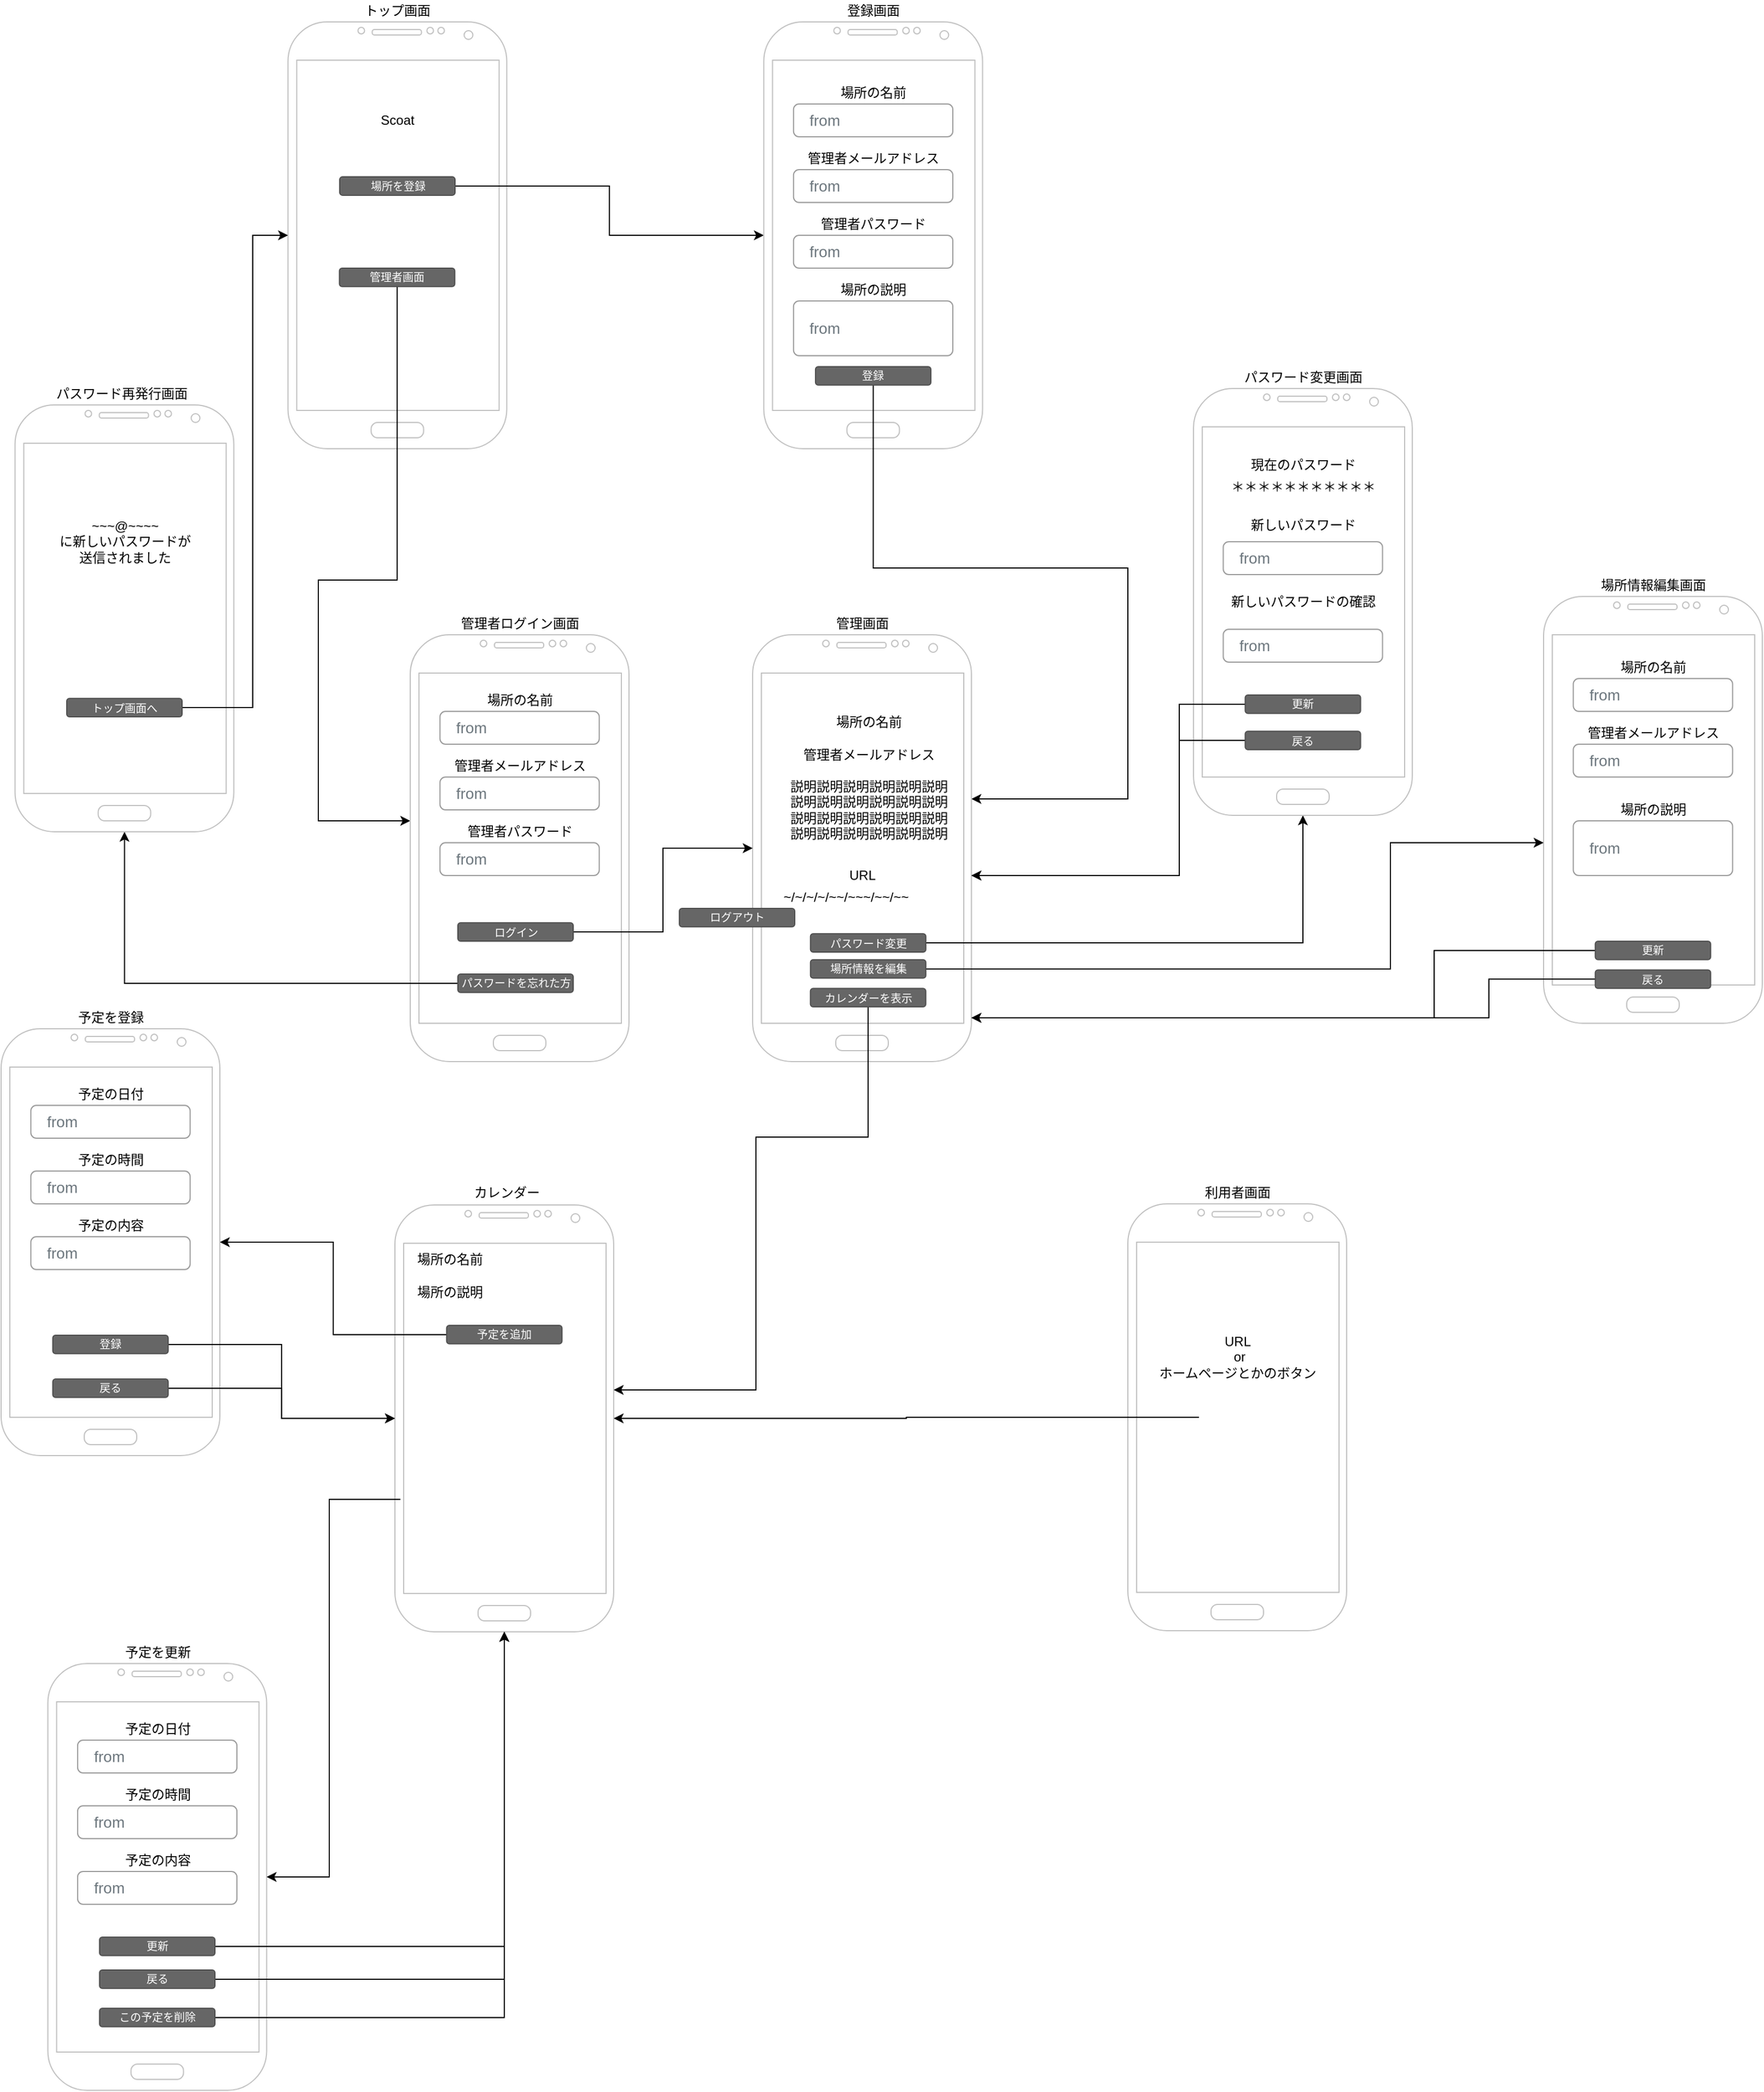 <mxfile version="14.4.4" type="device"><diagram id="Cid-E1_WpX19FYD2wdw5" name="Page-1"><mxGraphModel dx="1773" dy="589" grid="1" gridSize="10" guides="1" tooltips="1" connect="1" arrows="1" fold="1" page="1" pageScale="1" pageWidth="827" pageHeight="1169" math="0" shadow="0"><root><mxCell id="0"/><mxCell id="1" parent="0"/><mxCell id="yJybupqU7paiZ8rAt8fb-1" value="" style="verticalLabelPosition=bottom;verticalAlign=top;html=1;shadow=0;dashed=0;strokeWidth=1;shape=mxgraph.android.phone2;strokeColor=#c0c0c0;" parent="1" vertex="1"><mxGeometry x="202.25" y="20" width="200" height="390" as="geometry"/></mxCell><mxCell id="yJybupqU7paiZ8rAt8fb-7" style="edgeStyle=orthogonalEdgeStyle;rounded=0;orthogonalLoop=1;jettySize=auto;html=1;" parent="1" source="yJybupqU7paiZ8rAt8fb-2" target="yJybupqU7paiZ8rAt8fb-6" edge="1"><mxGeometry relative="1" as="geometry"/></mxCell><mxCell id="yJybupqU7paiZ8rAt8fb-2" value="場所を登録" style="rounded=1;html=1;shadow=0;dashed=0;whiteSpace=wrap;fontSize=10;fillColor=#666666;align=center;strokeColor=#4D4D4D;fontColor=#ffffff;" parent="1" vertex="1"><mxGeometry x="249.5" y="161.56" width="105.5" height="16.88" as="geometry"/></mxCell><mxCell id="yJybupqU7paiZ8rAt8fb-6" value="" style="verticalLabelPosition=bottom;verticalAlign=top;html=1;shadow=0;dashed=0;strokeWidth=1;shape=mxgraph.android.phone2;strokeColor=#c0c0c0;" parent="1" vertex="1"><mxGeometry x="637.2" y="20" width="200" height="390" as="geometry"/></mxCell><mxCell id="yJybupqU7paiZ8rAt8fb-26" value="from" style="html=1;shadow=0;dashed=0;shape=mxgraph.bootstrap.rrect;rSize=5;fillColor=none;strokeColor=#999999;align=left;spacing=15;fontSize=14;fontColor=#6C767D;" parent="1" vertex="1"><mxGeometry x="664.4" y="95" width="145.6" height="30" as="geometry"/></mxCell><mxCell id="yJybupqU7paiZ8rAt8fb-28" value="場所の名前" style="text;html=1;align=center;verticalAlign=middle;resizable=0;points=[];autosize=1;" parent="1" vertex="1"><mxGeometry x="697.2" y="75" width="80" height="20" as="geometry"/></mxCell><mxCell id="yJybupqU7paiZ8rAt8fb-50" style="edgeStyle=orthogonalEdgeStyle;rounded=0;orthogonalLoop=1;jettySize=auto;html=1;" parent="1" source="yJybupqU7paiZ8rAt8fb-29" target="yJybupqU7paiZ8rAt8fb-31" edge="1"><mxGeometry relative="1" as="geometry"><Array as="points"><mxPoint x="737" y="519"/><mxPoint x="970" y="519"/><mxPoint x="970" y="730"/></Array></mxGeometry></mxCell><mxCell id="yJybupqU7paiZ8rAt8fb-29" value="登録" style="rounded=1;html=1;shadow=0;dashed=0;whiteSpace=wrap;fontSize=10;fillColor=#666666;align=center;strokeColor=#4D4D4D;fontColor=#ffffff;" parent="1" vertex="1"><mxGeometry x="684.45" y="335" width="105.5" height="16.88" as="geometry"/></mxCell><mxCell id="yJybupqU7paiZ8rAt8fb-31" value="" style="verticalLabelPosition=bottom;verticalAlign=top;html=1;shadow=0;dashed=0;strokeWidth=1;shape=mxgraph.android.phone2;strokeColor=#c0c0c0;" parent="1" vertex="1"><mxGeometry x="627" y="580" width="200" height="390" as="geometry"/></mxCell><mxCell id="yJybupqU7paiZ8rAt8fb-33" value="" style="verticalLabelPosition=bottom;verticalAlign=top;html=1;shadow=0;dashed=0;strokeWidth=1;shape=mxgraph.android.phone2;strokeColor=#c0c0c0;" parent="1" vertex="1"><mxGeometry x="300" y="1101" width="200" height="390" as="geometry"/></mxCell><mxCell id="yJybupqU7paiZ8rAt8fb-37" value="管理者メールアドレス" style="text;html=1;align=center;verticalAlign=middle;resizable=0;points=[];autosize=1;" parent="1" vertex="1"><mxGeometry x="672.2" y="135" width="130" height="20" as="geometry"/></mxCell><mxCell id="yJybupqU7paiZ8rAt8fb-39" value="管理者パスワード" style="text;html=1;align=center;verticalAlign=middle;resizable=0;points=[];autosize=1;" parent="1" vertex="1"><mxGeometry x="682.2" y="195" width="110" height="20" as="geometry"/></mxCell><mxCell id="yJybupqU7paiZ8rAt8fb-40" value="from" style="html=1;shadow=0;dashed=0;shape=mxgraph.bootstrap.rrect;rSize=5;fillColor=none;strokeColor=#999999;align=left;spacing=15;fontSize=14;fontColor=#6C767D;" parent="1" vertex="1"><mxGeometry x="664.4" y="155" width="145.6" height="30" as="geometry"/></mxCell><mxCell id="yJybupqU7paiZ8rAt8fb-41" value="from" style="html=1;shadow=0;dashed=0;shape=mxgraph.bootstrap.rrect;rSize=5;fillColor=none;strokeColor=#999999;align=left;spacing=15;fontSize=14;fontColor=#6C767D;" parent="1" vertex="1"><mxGeometry x="664.4" y="215" width="145.6" height="30" as="geometry"/></mxCell><mxCell id="yJybupqU7paiZ8rAt8fb-42" value="場所の説明" style="text;html=1;align=center;verticalAlign=middle;resizable=0;points=[];autosize=1;" parent="1" vertex="1"><mxGeometry x="697.2" y="255" width="80" height="20" as="geometry"/></mxCell><mxCell id="yJybupqU7paiZ8rAt8fb-43" value="from" style="html=1;shadow=0;dashed=0;shape=mxgraph.bootstrap.rrect;rSize=5;fillColor=none;strokeColor=#999999;align=left;spacing=15;fontSize=14;fontColor=#6C767D;" parent="1" vertex="1"><mxGeometry x="664.4" y="275" width="145.6" height="50" as="geometry"/></mxCell><mxCell id="yJybupqU7paiZ8rAt8fb-44" value="トップ画面" style="text;html=1;align=center;verticalAlign=middle;resizable=0;points=[];autosize=1;" parent="1" vertex="1"><mxGeometry x="267.25" width="70" height="20" as="geometry"/></mxCell><mxCell id="yJybupqU7paiZ8rAt8fb-45" value="登録画面" style="text;html=1;align=center;verticalAlign=middle;resizable=0;points=[];autosize=1;" parent="1" vertex="1"><mxGeometry x="707.2" width="60" height="20" as="geometry"/></mxCell><mxCell id="yJybupqU7paiZ8rAt8fb-59" style="edgeStyle=orthogonalEdgeStyle;rounded=0;orthogonalLoop=1;jettySize=auto;html=1;" parent="1" source="yJybupqU7paiZ8rAt8fb-46" target="yJybupqU7paiZ8rAt8fb-57" edge="1"><mxGeometry relative="1" as="geometry"><Array as="points"><mxPoint x="302" y="530"/><mxPoint x="230" y="530"/><mxPoint x="230" y="750"/></Array></mxGeometry></mxCell><mxCell id="yJybupqU7paiZ8rAt8fb-46" value="管理者画面" style="rounded=1;html=1;shadow=0;dashed=0;whiteSpace=wrap;fontSize=10;fillColor=#666666;align=center;strokeColor=#4D4D4D;fontColor=#ffffff;" parent="1" vertex="1"><mxGeometry x="249.25" y="245" width="105.5" height="16.88" as="geometry"/></mxCell><mxCell id="yJybupqU7paiZ8rAt8fb-49" value="管理画面" style="text;html=1;align=center;verticalAlign=middle;resizable=0;points=[];autosize=1;" parent="1" vertex="1"><mxGeometry x="697" y="560" width="60" height="20" as="geometry"/></mxCell><mxCell id="yJybupqU7paiZ8rAt8fb-51" value="カレンダー" style="text;html=1;align=center;verticalAlign=middle;resizable=0;points=[];autosize=1;" parent="1" vertex="1"><mxGeometry x="367.25" y="1080" width="70" height="20" as="geometry"/></mxCell><mxCell id="yJybupqU7paiZ8rAt8fb-52" value="" style="verticalLabelPosition=bottom;verticalAlign=top;html=1;shadow=0;dashed=0;strokeWidth=1;shape=mxgraph.android.phone2;strokeColor=#c0c0c0;" parent="1" vertex="1"><mxGeometry x="970" y="1100" width="200" height="390" as="geometry"/></mxCell><mxCell id="yJybupqU7paiZ8rAt8fb-53" value="利用者画面" style="text;html=1;align=center;verticalAlign=middle;resizable=0;points=[];autosize=1;" parent="1" vertex="1"><mxGeometry x="1030" y="1080" width="80" height="20" as="geometry"/></mxCell><mxCell id="yJybupqU7paiZ8rAt8fb-56" style="edgeStyle=orthogonalEdgeStyle;rounded=0;orthogonalLoop=1;jettySize=auto;html=1;" parent="1" source="yJybupqU7paiZ8rAt8fb-54" target="yJybupqU7paiZ8rAt8fb-33" edge="1"><mxGeometry relative="1" as="geometry"/></mxCell><mxCell id="yJybupqU7paiZ8rAt8fb-54" value="" style="shape=image;html=1;verticalAlign=top;verticalLabelPosition=bottom;labelBackgroundColor=#ffffff;imageAspect=0;aspect=fixed;image=https://cdn4.iconfinder.com/data/icons/music-ui-solid-24px/24/link_hyperlink-2-128.png" parent="1" vertex="1"><mxGeometry x="1035" y="1260" width="70" height="70" as="geometry"/></mxCell><mxCell id="yJybupqU7paiZ8rAt8fb-55" value="URL&lt;br&gt;&amp;nbsp;or &lt;br&gt;ホームページとかのボタン" style="text;html=1;align=center;verticalAlign=middle;resizable=0;points=[];autosize=1;" parent="1" vertex="1"><mxGeometry x="990" y="1215" width="160" height="50" as="geometry"/></mxCell><mxCell id="yJybupqU7paiZ8rAt8fb-57" value="" style="verticalLabelPosition=bottom;verticalAlign=top;html=1;shadow=0;dashed=0;strokeWidth=1;shape=mxgraph.android.phone2;strokeColor=#c0c0c0;" parent="1" vertex="1"><mxGeometry x="314" y="580" width="200" height="390" as="geometry"/></mxCell><mxCell id="yJybupqU7paiZ8rAt8fb-58" value="管理者ログイン画面" style="text;html=1;align=center;verticalAlign=middle;resizable=0;points=[];autosize=1;" parent="1" vertex="1"><mxGeometry x="354" y="560" width="120" height="20" as="geometry"/></mxCell><mxCell id="yJybupqU7paiZ8rAt8fb-60" value="Scoat" style="text;html=1;align=center;verticalAlign=middle;resizable=0;points=[];autosize=1;" parent="1" vertex="1"><mxGeometry x="277.25" y="100" width="50" height="20" as="geometry"/></mxCell><mxCell id="yJybupqU7paiZ8rAt8fb-61" value="from" style="html=1;shadow=0;dashed=0;shape=mxgraph.bootstrap.rrect;rSize=5;fillColor=none;strokeColor=#999999;align=left;spacing=15;fontSize=14;fontColor=#6C767D;" parent="1" vertex="1"><mxGeometry x="341.2" y="650" width="145.6" height="30" as="geometry"/></mxCell><mxCell id="yJybupqU7paiZ8rAt8fb-62" value="管理者メールアドレス" style="text;html=1;align=center;verticalAlign=middle;resizable=0;points=[];autosize=1;" parent="1" vertex="1"><mxGeometry x="349.0" y="690" width="130" height="20" as="geometry"/></mxCell><mxCell id="yJybupqU7paiZ8rAt8fb-63" value="管理者パスワード" style="text;html=1;align=center;verticalAlign=middle;resizable=0;points=[];autosize=1;" parent="1" vertex="1"><mxGeometry x="359.0" y="750" width="110" height="20" as="geometry"/></mxCell><mxCell id="yJybupqU7paiZ8rAt8fb-64" value="from" style="html=1;shadow=0;dashed=0;shape=mxgraph.bootstrap.rrect;rSize=5;fillColor=none;strokeColor=#999999;align=left;spacing=15;fontSize=14;fontColor=#6C767D;" parent="1" vertex="1"><mxGeometry x="341.2" y="710" width="145.6" height="30" as="geometry"/></mxCell><mxCell id="yJybupqU7paiZ8rAt8fb-65" value="from" style="html=1;shadow=0;dashed=0;shape=mxgraph.bootstrap.rrect;rSize=5;fillColor=none;strokeColor=#999999;align=left;spacing=15;fontSize=14;fontColor=#6C767D;" parent="1" vertex="1"><mxGeometry x="341.2" y="770" width="145.6" height="30" as="geometry"/></mxCell><mxCell id="yJybupqU7paiZ8rAt8fb-66" value="場所の名前" style="text;html=1;align=center;verticalAlign=middle;resizable=0;points=[];autosize=1;" parent="1" vertex="1"><mxGeometry x="374" y="630" width="80" height="20" as="geometry"/></mxCell><mxCell id="yJybupqU7paiZ8rAt8fb-68" style="edgeStyle=orthogonalEdgeStyle;rounded=0;orthogonalLoop=1;jettySize=auto;html=1;" parent="1" source="yJybupqU7paiZ8rAt8fb-67" target="yJybupqU7paiZ8rAt8fb-31" edge="1"><mxGeometry relative="1" as="geometry"/></mxCell><mxCell id="yJybupqU7paiZ8rAt8fb-67" value="ログイン" style="rounded=1;html=1;shadow=0;dashed=0;whiteSpace=wrap;fontSize=10;fillColor=#666666;align=center;strokeColor=#4D4D4D;fontColor=#ffffff;" parent="1" vertex="1"><mxGeometry x="357.5" y="843.12" width="105.5" height="16.88" as="geometry"/></mxCell><mxCell id="yJybupqU7paiZ8rAt8fb-70" style="edgeStyle=orthogonalEdgeStyle;rounded=0;orthogonalLoop=1;jettySize=auto;html=1;" parent="1" source="yJybupqU7paiZ8rAt8fb-69" target="yJybupqU7paiZ8rAt8fb-33" edge="1"><mxGeometry relative="1" as="geometry"><Array as="points"><mxPoint x="630" y="1039"/><mxPoint x="630" y="1270"/></Array></mxGeometry></mxCell><mxCell id="yJybupqU7paiZ8rAt8fb-69" value="カレンダーを表示" style="rounded=1;html=1;shadow=0;dashed=0;whiteSpace=wrap;fontSize=10;fillColor=#666666;align=center;strokeColor=#4D4D4D;fontColor=#ffffff;" parent="1" vertex="1"><mxGeometry x="679.8" y="903.12" width="105.5" height="16.88" as="geometry"/></mxCell><mxCell id="yJybupqU7paiZ8rAt8fb-71" value="" style="verticalLabelPosition=bottom;verticalAlign=top;html=1;shadow=0;dashed=0;strokeWidth=1;shape=mxgraph.android.phone2;strokeColor=#c0c0c0;" parent="1" vertex="1"><mxGeometry x="-60" y="940" width="200" height="390" as="geometry"/></mxCell><mxCell id="yJybupqU7paiZ8rAt8fb-74" value="" style="shape=image;html=1;verticalAlign=top;verticalLabelPosition=bottom;labelBackgroundColor=#ffffff;imageAspect=0;aspect=fixed;image=https://cdn1.iconfinder.com/data/icons/material-core/22/content-copy-128.png" parent="1" vertex="1"><mxGeometry x="779.8" y="810" width="20" height="20" as="geometry"/></mxCell><mxCell id="yJybupqU7paiZ8rAt8fb-75" value="場所の名前" style="text;html=1;align=center;verticalAlign=middle;resizable=0;points=[];autosize=1;" parent="1" vertex="1"><mxGeometry x="692.6" y="650" width="80" height="20" as="geometry"/></mxCell><mxCell id="yJybupqU7paiZ8rAt8fb-76" value="管理者メールアドレス" style="text;html=1;align=center;verticalAlign=middle;resizable=0;points=[];autosize=1;" parent="1" vertex="1"><mxGeometry x="667.6" y="680" width="130" height="20" as="geometry"/></mxCell><mxCell id="yJybupqU7paiZ8rAt8fb-77" value="説明説明説明説明説明説明&lt;br&gt;説明説明説明説明説明説明&lt;br&gt;説明説明説明説明説明説明&lt;br&gt;説明説明説明説明説明説明" style="text;html=1;align=center;verticalAlign=middle;resizable=0;points=[];autosize=1;" parent="1" vertex="1"><mxGeometry x="652.55" y="710" width="160" height="60" as="geometry"/></mxCell><mxCell id="yJybupqU7paiZ8rAt8fb-78" value="~/~/~/~/~~/~~~/~~/~~" style="text;html=1;align=center;verticalAlign=middle;resizable=0;points=[];autosize=1;" parent="1" vertex="1"><mxGeometry x="647.05" y="810" width="130" height="20" as="geometry"/></mxCell><mxCell id="yJybupqU7paiZ8rAt8fb-79" value="予定を登録" style="text;html=1;align=center;verticalAlign=middle;resizable=0;points=[];autosize=1;" parent="1" vertex="1"><mxGeometry y="920" width="80" height="20" as="geometry"/></mxCell><mxCell id="yJybupqU7paiZ8rAt8fb-80" value="" style="verticalLabelPosition=bottom;verticalAlign=top;html=1;shadow=0;dashed=0;strokeWidth=1;shape=mxgraph.android.phone2;strokeColor=#c0c0c0;" parent="1" vertex="1"><mxGeometry x="-17.25" y="1520" width="200" height="390" as="geometry"/></mxCell><mxCell id="yJybupqU7paiZ8rAt8fb-81" value="予定を更新" style="text;html=1;align=center;verticalAlign=middle;resizable=0;points=[];autosize=1;" parent="1" vertex="1"><mxGeometry x="42.75" y="1500" width="80" height="20" as="geometry"/></mxCell><mxCell id="yJybupqU7paiZ8rAt8fb-84" style="edgeStyle=orthogonalEdgeStyle;rounded=0;orthogonalLoop=1;jettySize=auto;html=1;" parent="1" source="yJybupqU7paiZ8rAt8fb-82" target="yJybupqU7paiZ8rAt8fb-80" edge="1"><mxGeometry relative="1" as="geometry"><Array as="points"><mxPoint x="240" y="1370"/><mxPoint x="240" y="1715"/></Array></mxGeometry></mxCell><mxCell id="yJybupqU7paiZ8rAt8fb-82" value="" style="shape=image;html=1;verticalAlign=top;verticalLabelPosition=bottom;labelBackgroundColor=#ffffff;imageAspect=0;aspect=fixed;image=https://cdn0.iconfinder.com/data/icons/forgen-seo-1/64/calender-128.png" parent="1" vertex="1"><mxGeometry x="305" y="1236" width="190" height="190" as="geometry"/></mxCell><mxCell id="yJybupqU7paiZ8rAt8fb-83" value="場所の名前" style="text;html=1;align=center;verticalAlign=middle;resizable=0;points=[];autosize=1;" parent="1" vertex="1"><mxGeometry x="310" y="1141" width="80" height="20" as="geometry"/></mxCell><mxCell id="yJybupqU7paiZ8rAt8fb-87" style="edgeStyle=orthogonalEdgeStyle;rounded=0;orthogonalLoop=1;jettySize=auto;html=1;" parent="1" source="yJybupqU7paiZ8rAt8fb-86" target="yJybupqU7paiZ8rAt8fb-71" edge="1"><mxGeometry relative="1" as="geometry"/></mxCell><mxCell id="yJybupqU7paiZ8rAt8fb-86" value="予定を追加" style="rounded=1;html=1;shadow=0;dashed=0;whiteSpace=wrap;fontSize=10;fillColor=#666666;align=center;strokeColor=#4D4D4D;fontColor=#ffffff;" parent="1" vertex="1"><mxGeometry x="347.25" y="1211" width="105.5" height="16.88" as="geometry"/></mxCell><mxCell id="yJybupqU7paiZ8rAt8fb-94" style="edgeStyle=orthogonalEdgeStyle;rounded=0;orthogonalLoop=1;jettySize=auto;html=1;" parent="1" source="yJybupqU7paiZ8rAt8fb-88" target="yJybupqU7paiZ8rAt8fb-33" edge="1"><mxGeometry relative="1" as="geometry"/></mxCell><mxCell id="yJybupqU7paiZ8rAt8fb-88" value="登録" style="rounded=1;html=1;shadow=0;dashed=0;whiteSpace=wrap;fontSize=10;fillColor=#666666;align=center;strokeColor=#4D4D4D;fontColor=#ffffff;" parent="1" vertex="1"><mxGeometry x="-12.75" y="1220" width="105.5" height="16.88" as="geometry"/></mxCell><mxCell id="yJybupqU7paiZ8rAt8fb-95" style="edgeStyle=orthogonalEdgeStyle;rounded=0;orthogonalLoop=1;jettySize=auto;html=1;" parent="1" source="yJybupqU7paiZ8rAt8fb-89" target="yJybupqU7paiZ8rAt8fb-33" edge="1"><mxGeometry relative="1" as="geometry"/></mxCell><mxCell id="yJybupqU7paiZ8rAt8fb-89" value="戻る" style="rounded=1;html=1;shadow=0;dashed=0;whiteSpace=wrap;fontSize=10;fillColor=#666666;align=center;strokeColor=#4D4D4D;fontColor=#ffffff;" parent="1" vertex="1"><mxGeometry x="-12.75" y="1260" width="105.5" height="16.88" as="geometry"/></mxCell><mxCell id="yJybupqU7paiZ8rAt8fb-96" style="edgeStyle=orthogonalEdgeStyle;rounded=0;orthogonalLoop=1;jettySize=auto;html=1;" parent="1" source="yJybupqU7paiZ8rAt8fb-90" target="yJybupqU7paiZ8rAt8fb-33" edge="1"><mxGeometry relative="1" as="geometry"/></mxCell><mxCell id="yJybupqU7paiZ8rAt8fb-90" value="更新" style="rounded=1;html=1;shadow=0;dashed=0;whiteSpace=wrap;fontSize=10;fillColor=#666666;align=center;strokeColor=#4D4D4D;fontColor=#ffffff;" parent="1" vertex="1"><mxGeometry x="30" y="1770" width="105.5" height="16.88" as="geometry"/></mxCell><mxCell id="yJybupqU7paiZ8rAt8fb-97" style="edgeStyle=orthogonalEdgeStyle;rounded=0;orthogonalLoop=1;jettySize=auto;html=1;" parent="1" source="yJybupqU7paiZ8rAt8fb-91" target="yJybupqU7paiZ8rAt8fb-33" edge="1"><mxGeometry relative="1" as="geometry"/></mxCell><mxCell id="yJybupqU7paiZ8rAt8fb-91" value="戻る" style="rounded=1;html=1;shadow=0;dashed=0;whiteSpace=wrap;fontSize=10;fillColor=#666666;align=center;strokeColor=#4D4D4D;fontColor=#ffffff;" parent="1" vertex="1"><mxGeometry x="30" y="1800" width="105.5" height="16.88" as="geometry"/></mxCell><mxCell id="yJybupqU7paiZ8rAt8fb-98" style="edgeStyle=orthogonalEdgeStyle;rounded=0;orthogonalLoop=1;jettySize=auto;html=1;" parent="1" source="yJybupqU7paiZ8rAt8fb-92" target="yJybupqU7paiZ8rAt8fb-33" edge="1"><mxGeometry relative="1" as="geometry"/></mxCell><mxCell id="yJybupqU7paiZ8rAt8fb-92" value="この予定を削除" style="rounded=1;html=1;shadow=0;dashed=0;whiteSpace=wrap;fontSize=10;fillColor=#666666;align=center;strokeColor=#4D4D4D;fontColor=#ffffff;" parent="1" vertex="1"><mxGeometry x="30" y="1835" width="105.5" height="16.88" as="geometry"/></mxCell><mxCell id="yJybupqU7paiZ8rAt8fb-99" value="予定の日付" style="text;html=1;align=center;verticalAlign=middle;resizable=0;points=[];autosize=1;" parent="1" vertex="1"><mxGeometry y="990" width="80" height="20" as="geometry"/></mxCell><mxCell id="yJybupqU7paiZ8rAt8fb-100" value="from" style="html=1;shadow=0;dashed=0;shape=mxgraph.bootstrap.rrect;rSize=5;fillColor=none;strokeColor=#999999;align=left;spacing=15;fontSize=14;fontColor=#6C767D;" parent="1" vertex="1"><mxGeometry x="-32.8" y="1010" width="145.6" height="30" as="geometry"/></mxCell><mxCell id="yJybupqU7paiZ8rAt8fb-101" value="from" style="html=1;shadow=0;dashed=0;shape=mxgraph.bootstrap.rrect;rSize=5;fillColor=none;strokeColor=#999999;align=left;spacing=15;fontSize=14;fontColor=#6C767D;" parent="1" vertex="1"><mxGeometry x="-32.8" y="1070" width="145.6" height="30" as="geometry"/></mxCell><mxCell id="yJybupqU7paiZ8rAt8fb-102" value="from" style="html=1;shadow=0;dashed=0;shape=mxgraph.bootstrap.rrect;rSize=5;fillColor=none;strokeColor=#999999;align=left;spacing=15;fontSize=14;fontColor=#6C767D;" parent="1" vertex="1"><mxGeometry x="-32.8" y="1130" width="145.6" height="30" as="geometry"/></mxCell><mxCell id="yJybupqU7paiZ8rAt8fb-105" value="予定の時間" style="text;html=1;align=center;verticalAlign=middle;resizable=0;points=[];autosize=1;" parent="1" vertex="1"><mxGeometry y="1050" width="80" height="20" as="geometry"/></mxCell><mxCell id="yJybupqU7paiZ8rAt8fb-106" value="予定の内容" style="text;html=1;align=center;verticalAlign=middle;resizable=0;points=[];autosize=1;" parent="1" vertex="1"><mxGeometry y="1110" width="80" height="20" as="geometry"/></mxCell><mxCell id="yJybupqU7paiZ8rAt8fb-107" value="予定の日付" style="text;html=1;align=center;verticalAlign=middle;resizable=0;points=[];autosize=1;" parent="1" vertex="1"><mxGeometry x="42.75" y="1570" width="80" height="20" as="geometry"/></mxCell><mxCell id="yJybupqU7paiZ8rAt8fb-108" value="from" style="html=1;shadow=0;dashed=0;shape=mxgraph.bootstrap.rrect;rSize=5;fillColor=none;strokeColor=#999999;align=left;spacing=15;fontSize=14;fontColor=#6C767D;" parent="1" vertex="1"><mxGeometry x="9.95" y="1590" width="145.6" height="30" as="geometry"/></mxCell><mxCell id="yJybupqU7paiZ8rAt8fb-109" value="from" style="html=1;shadow=0;dashed=0;shape=mxgraph.bootstrap.rrect;rSize=5;fillColor=none;strokeColor=#999999;align=left;spacing=15;fontSize=14;fontColor=#6C767D;" parent="1" vertex="1"><mxGeometry x="9.95" y="1650" width="145.6" height="30" as="geometry"/></mxCell><mxCell id="yJybupqU7paiZ8rAt8fb-110" value="from" style="html=1;shadow=0;dashed=0;shape=mxgraph.bootstrap.rrect;rSize=5;fillColor=none;strokeColor=#999999;align=left;spacing=15;fontSize=14;fontColor=#6C767D;" parent="1" vertex="1"><mxGeometry x="9.95" y="1710" width="145.6" height="30" as="geometry"/></mxCell><mxCell id="yJybupqU7paiZ8rAt8fb-111" value="予定の時間" style="text;html=1;align=center;verticalAlign=middle;resizable=0;points=[];autosize=1;" parent="1" vertex="1"><mxGeometry x="42.75" y="1630" width="80" height="20" as="geometry"/></mxCell><mxCell id="yJybupqU7paiZ8rAt8fb-112" value="予定の内容" style="text;html=1;align=center;verticalAlign=middle;resizable=0;points=[];autosize=1;" parent="1" vertex="1"><mxGeometry x="42.75" y="1690" width="80" height="20" as="geometry"/></mxCell><mxCell id="ZYXGly8tGUEme_9Lo0O2-1" value="URL" style="text;html=1;align=center;verticalAlign=middle;resizable=0;points=[];autosize=1;" parent="1" vertex="1"><mxGeometry x="706.8" y="790" width="40" height="20" as="geometry"/></mxCell><mxCell id="ZYXGly8tGUEme_9Lo0O2-14" style="edgeStyle=orthogonalEdgeStyle;rounded=0;orthogonalLoop=1;jettySize=auto;html=1;" parent="1" source="ZYXGly8tGUEme_9Lo0O2-2" target="ZYXGly8tGUEme_9Lo0O2-3" edge="1"><mxGeometry relative="1" as="geometry"/></mxCell><mxCell id="ZYXGly8tGUEme_9Lo0O2-2" value="パスワード変更" style="rounded=1;html=1;shadow=0;dashed=0;whiteSpace=wrap;fontSize=10;fillColor=#666666;align=center;strokeColor=#4D4D4D;fontColor=#ffffff;" parent="1" vertex="1"><mxGeometry x="679.85" y="853.12" width="105.5" height="16.88" as="geometry"/></mxCell><mxCell id="ZYXGly8tGUEme_9Lo0O2-3" value="" style="verticalLabelPosition=bottom;verticalAlign=top;html=1;shadow=0;dashed=0;strokeWidth=1;shape=mxgraph.android.phone2;strokeColor=#c0c0c0;" parent="1" vertex="1"><mxGeometry x="1030" y="355" width="200" height="390" as="geometry"/></mxCell><mxCell id="ZYXGly8tGUEme_9Lo0O2-17" style="edgeStyle=orthogonalEdgeStyle;rounded=0;orthogonalLoop=1;jettySize=auto;html=1;" parent="1" source="ZYXGly8tGUEme_9Lo0O2-4" target="yJybupqU7paiZ8rAt8fb-31" edge="1"><mxGeometry relative="1" as="geometry"><Array as="points"><mxPoint x="1017" y="677"/><mxPoint x="1017" y="800"/></Array></mxGeometry></mxCell><mxCell id="ZYXGly8tGUEme_9Lo0O2-4" value="戻る" style="rounded=1;html=1;shadow=0;dashed=0;whiteSpace=wrap;fontSize=10;fillColor=#666666;align=center;strokeColor=#4D4D4D;fontColor=#ffffff;" parent="1" vertex="1"><mxGeometry x="1077.25" y="668.12" width="105.5" height="16.88" as="geometry"/></mxCell><mxCell id="ZYXGly8tGUEme_9Lo0O2-16" style="edgeStyle=orthogonalEdgeStyle;rounded=0;orthogonalLoop=1;jettySize=auto;html=1;" parent="1" source="ZYXGly8tGUEme_9Lo0O2-5" target="yJybupqU7paiZ8rAt8fb-31" edge="1"><mxGeometry relative="1" as="geometry"><Array as="points"><mxPoint x="1017" y="643"/><mxPoint x="1017" y="800"/></Array></mxGeometry></mxCell><mxCell id="ZYXGly8tGUEme_9Lo0O2-5" value="更新" style="rounded=1;html=1;shadow=0;dashed=0;whiteSpace=wrap;fontSize=10;fillColor=#666666;align=center;strokeColor=#4D4D4D;fontColor=#ffffff;" parent="1" vertex="1"><mxGeometry x="1077.25" y="635" width="105.5" height="16.88" as="geometry"/></mxCell><mxCell id="ZYXGly8tGUEme_9Lo0O2-6" value="現在のパスワード" style="text;html=1;align=center;verticalAlign=middle;resizable=0;points=[];autosize=1;" parent="1" vertex="1"><mxGeometry x="1075" y="415" width="110" height="20" as="geometry"/></mxCell><mxCell id="ZYXGly8tGUEme_9Lo0O2-7" value="＊＊＊＊＊＊＊＊＊＊＊" style="text;html=1;align=center;verticalAlign=middle;resizable=0;points=[];autosize=1;" parent="1" vertex="1"><mxGeometry x="1055" y="435" width="150" height="20" as="geometry"/></mxCell><mxCell id="ZYXGly8tGUEme_9Lo0O2-10" value="新しいパスワード" style="text;html=1;align=center;verticalAlign=middle;resizable=0;points=[];autosize=1;" parent="1" vertex="1"><mxGeometry x="1075" y="470" width="110" height="20" as="geometry"/></mxCell><mxCell id="ZYXGly8tGUEme_9Lo0O2-11" value="from" style="html=1;shadow=0;dashed=0;shape=mxgraph.bootstrap.rrect;rSize=5;fillColor=none;strokeColor=#999999;align=left;spacing=15;fontSize=14;fontColor=#6C767D;" parent="1" vertex="1"><mxGeometry x="1057.2" y="495" width="145.6" height="30" as="geometry"/></mxCell><mxCell id="ZYXGly8tGUEme_9Lo0O2-12" value="新しいパスワードの確認" style="text;html=1;align=center;verticalAlign=middle;resizable=0;points=[];autosize=1;" parent="1" vertex="1"><mxGeometry x="1055" y="540" width="150" height="20" as="geometry"/></mxCell><mxCell id="ZYXGly8tGUEme_9Lo0O2-13" value="from" style="html=1;shadow=0;dashed=0;shape=mxgraph.bootstrap.rrect;rSize=5;fillColor=none;strokeColor=#999999;align=left;spacing=15;fontSize=14;fontColor=#6C767D;" parent="1" vertex="1"><mxGeometry x="1057.2" y="575" width="145.6" height="30" as="geometry"/></mxCell><mxCell id="ZYXGly8tGUEme_9Lo0O2-15" value="パスワード変更画面" style="text;html=1;align=center;verticalAlign=middle;resizable=0;points=[];autosize=1;" parent="1" vertex="1"><mxGeometry x="1070" y="335" width="120" height="20" as="geometry"/></mxCell><mxCell id="ajHkt9mL0PCFpDnNjNLB-6" style="edgeStyle=orthogonalEdgeStyle;rounded=0;orthogonalLoop=1;jettySize=auto;html=1;" parent="1" source="ajHkt9mL0PCFpDnNjNLB-1" target="ajHkt9mL0PCFpDnNjNLB-5" edge="1"><mxGeometry relative="1" as="geometry"/></mxCell><mxCell id="ajHkt9mL0PCFpDnNjNLB-1" value="パスワードを忘れた方" style="rounded=1;html=1;shadow=0;dashed=0;whiteSpace=wrap;fontSize=10;fillColor=#666666;align=center;strokeColor=#4D4D4D;fontColor=#ffffff;" parent="1" vertex="1"><mxGeometry x="357.5" y="890" width="105.5" height="16.88" as="geometry"/></mxCell><mxCell id="ajHkt9mL0PCFpDnNjNLB-5" value="" style="verticalLabelPosition=bottom;verticalAlign=top;html=1;shadow=0;dashed=0;strokeWidth=1;shape=mxgraph.android.phone2;strokeColor=#c0c0c0;" parent="1" vertex="1"><mxGeometry x="-47.25" y="370" width="200" height="390" as="geometry"/></mxCell><mxCell id="ajHkt9mL0PCFpDnNjNLB-7" value="~~~@~~~~&lt;br&gt;に新しいパスワードが&lt;br&gt;送信されました" style="text;html=1;align=center;verticalAlign=middle;resizable=0;points=[];autosize=1;" parent="1" vertex="1"><mxGeometry x="-17.25" y="470" width="140" height="50" as="geometry"/></mxCell><mxCell id="ajHkt9mL0PCFpDnNjNLB-13" style="edgeStyle=orthogonalEdgeStyle;rounded=0;orthogonalLoop=1;jettySize=auto;html=1;" parent="1" source="ajHkt9mL0PCFpDnNjNLB-9" target="yJybupqU7paiZ8rAt8fb-1" edge="1"><mxGeometry relative="1" as="geometry"><Array as="points"><mxPoint x="170" y="647"/><mxPoint x="170" y="215"/></Array></mxGeometry></mxCell><mxCell id="ajHkt9mL0PCFpDnNjNLB-9" value="トップ画面へ" style="rounded=1;html=1;shadow=0;dashed=0;whiteSpace=wrap;fontSize=10;fillColor=#666666;align=center;strokeColor=#4D4D4D;fontColor=#ffffff;" parent="1" vertex="1"><mxGeometry y="638.12" width="105.5" height="16.88" as="geometry"/></mxCell><mxCell id="ajHkt9mL0PCFpDnNjNLB-14" value="パスワード再発行画面" style="text;html=1;align=center;verticalAlign=middle;resizable=0;points=[];autosize=1;" parent="1" vertex="1"><mxGeometry x="-20" y="350" width="140" height="20" as="geometry"/></mxCell><mxCell id="ajHkt9mL0PCFpDnNjNLB-19" value="場所の説明" style="text;html=1;align=center;verticalAlign=middle;resizable=0;points=[];autosize=1;" parent="1" vertex="1"><mxGeometry x="310" y="1171" width="80" height="20" as="geometry"/></mxCell><mxCell id="fBROJCxzn3R_goV9IZmv-1" value="" style="verticalLabelPosition=bottom;verticalAlign=top;html=1;shadow=0;dashed=0;strokeWidth=1;shape=mxgraph.android.phone2;strokeColor=#c0c0c0;" parent="1" vertex="1"><mxGeometry x="1350" y="545" width="200" height="390" as="geometry"/></mxCell><mxCell id="fBROJCxzn3R_goV9IZmv-2" value="from" style="html=1;shadow=0;dashed=0;shape=mxgraph.bootstrap.rrect;rSize=5;fillColor=none;strokeColor=#999999;align=left;spacing=15;fontSize=14;fontColor=#6C767D;" parent="1" vertex="1"><mxGeometry x="1377.2" y="620" width="145.6" height="30" as="geometry"/></mxCell><mxCell id="fBROJCxzn3R_goV9IZmv-3" value="場所の名前" style="text;html=1;align=center;verticalAlign=middle;resizable=0;points=[];autosize=1;" parent="1" vertex="1"><mxGeometry x="1410" y="600" width="80" height="20" as="geometry"/></mxCell><mxCell id="fBROJCxzn3R_goV9IZmv-15" style="edgeStyle=orthogonalEdgeStyle;rounded=0;orthogonalLoop=1;jettySize=auto;html=1;" parent="1" source="fBROJCxzn3R_goV9IZmv-4" target="yJybupqU7paiZ8rAt8fb-31" edge="1"><mxGeometry relative="1" as="geometry"><Array as="points"><mxPoint x="1250" y="869"/><mxPoint x="1250" y="930"/></Array></mxGeometry></mxCell><mxCell id="fBROJCxzn3R_goV9IZmv-4" value="更新" style="rounded=1;html=1;shadow=0;dashed=0;whiteSpace=wrap;fontSize=10;fillColor=#666666;align=center;strokeColor=#4D4D4D;fontColor=#ffffff;" parent="1" vertex="1"><mxGeometry x="1397.25" y="860" width="105.5" height="16.88" as="geometry"/></mxCell><mxCell id="fBROJCxzn3R_goV9IZmv-5" value="管理者メールアドレス" style="text;html=1;align=center;verticalAlign=middle;resizable=0;points=[];autosize=1;" parent="1" vertex="1"><mxGeometry x="1385" y="660" width="130" height="20" as="geometry"/></mxCell><mxCell id="fBROJCxzn3R_goV9IZmv-7" value="from" style="html=1;shadow=0;dashed=0;shape=mxgraph.bootstrap.rrect;rSize=5;fillColor=none;strokeColor=#999999;align=left;spacing=15;fontSize=14;fontColor=#6C767D;" parent="1" vertex="1"><mxGeometry x="1377.2" y="680" width="145.6" height="30" as="geometry"/></mxCell><mxCell id="fBROJCxzn3R_goV9IZmv-9" value="場所の説明" style="text;html=1;align=center;verticalAlign=middle;resizable=0;points=[];autosize=1;" parent="1" vertex="1"><mxGeometry x="1410" y="730" width="80" height="20" as="geometry"/></mxCell><mxCell id="fBROJCxzn3R_goV9IZmv-10" value="from" style="html=1;shadow=0;dashed=0;shape=mxgraph.bootstrap.rrect;rSize=5;fillColor=none;strokeColor=#999999;align=left;spacing=15;fontSize=14;fontColor=#6C767D;" parent="1" vertex="1"><mxGeometry x="1377.2" y="750" width="145.6" height="50" as="geometry"/></mxCell><mxCell id="fBROJCxzn3R_goV9IZmv-11" value="場所情報編集画面" style="text;html=1;align=center;verticalAlign=middle;resizable=0;points=[];autosize=1;" parent="1" vertex="1"><mxGeometry x="1395" y="525" width="110" height="20" as="geometry"/></mxCell><mxCell id="fBROJCxzn3R_goV9IZmv-13" style="edgeStyle=orthogonalEdgeStyle;rounded=0;orthogonalLoop=1;jettySize=auto;html=1;" parent="1" source="fBROJCxzn3R_goV9IZmv-12" target="fBROJCxzn3R_goV9IZmv-1" edge="1"><mxGeometry relative="1" as="geometry"><Array as="points"><mxPoint x="1210" y="885"/><mxPoint x="1210" y="770"/></Array></mxGeometry></mxCell><mxCell id="fBROJCxzn3R_goV9IZmv-12" value="場所情報を編集" style="rounded=1;html=1;shadow=0;dashed=0;whiteSpace=wrap;fontSize=10;fillColor=#666666;align=center;strokeColor=#4D4D4D;fontColor=#ffffff;" parent="1" vertex="1"><mxGeometry x="679.85" y="876.88" width="105.5" height="16.88" as="geometry"/></mxCell><mxCell id="fBROJCxzn3R_goV9IZmv-16" style="edgeStyle=orthogonalEdgeStyle;rounded=0;orthogonalLoop=1;jettySize=auto;html=1;" parent="1" source="fBROJCxzn3R_goV9IZmv-14" target="yJybupqU7paiZ8rAt8fb-31" edge="1"><mxGeometry relative="1" as="geometry"><Array as="points"><mxPoint x="1300" y="895"/><mxPoint x="1300" y="930"/></Array></mxGeometry></mxCell><mxCell id="fBROJCxzn3R_goV9IZmv-14" value="戻る" style="rounded=1;html=1;shadow=0;dashed=0;whiteSpace=wrap;fontSize=10;fillColor=#666666;align=center;strokeColor=#4D4D4D;fontColor=#ffffff;" parent="1" vertex="1"><mxGeometry x="1397.25" y="886.24" width="105.5" height="16.88" as="geometry"/></mxCell><mxCell id="cvY1MtYbH5TaWWu_SIPd-1" value="ログアウト" style="rounded=1;html=1;shadow=0;dashed=0;whiteSpace=wrap;fontSize=10;fillColor=#666666;align=center;strokeColor=#4D4D4D;fontColor=#ffffff;" vertex="1" parent="1"><mxGeometry x="560" y="830" width="105.5" height="16.88" as="geometry"/></mxCell></root></mxGraphModel></diagram></mxfile>